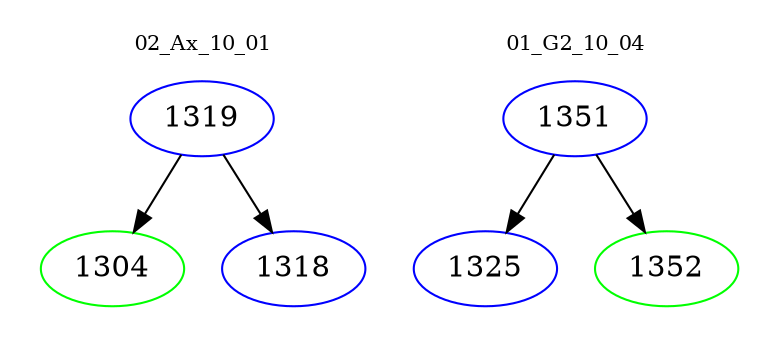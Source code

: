 digraph{
subgraph cluster_0 {
color = white
label = "02_Ax_10_01";
fontsize=10;
T0_1319 [label="1319", color="blue"]
T0_1319 -> T0_1304 [color="black"]
T0_1304 [label="1304", color="green"]
T0_1319 -> T0_1318 [color="black"]
T0_1318 [label="1318", color="blue"]
}
subgraph cluster_1 {
color = white
label = "01_G2_10_04";
fontsize=10;
T1_1351 [label="1351", color="blue"]
T1_1351 -> T1_1325 [color="black"]
T1_1325 [label="1325", color="blue"]
T1_1351 -> T1_1352 [color="black"]
T1_1352 [label="1352", color="green"]
}
}
